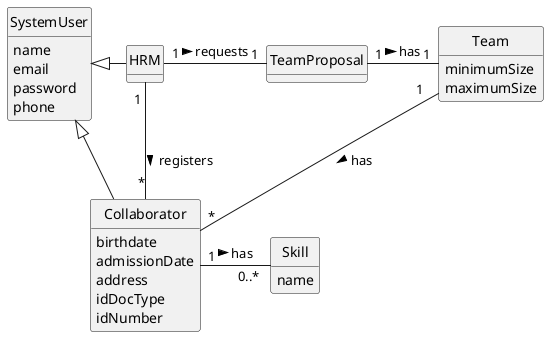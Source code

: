 @startuml
skinparam monochrome true
skinparam packageStyle rectangle
skinparam shadowing false


skinparam classAttributeIconSize 0

hide circle
hide methods

class HRM {

}

class SystemUser {
    name
    email
    password
    phone

}

class Collaborator {
    birthdate
    admissionDate
    address
    idDocType
    idNumber
}

class TeamProposal {
}

class Team {
minimumSize
maximumSize

}

class Skill {
    name
}

HRM "1 " - "*" Collaborator : registers >
HRM "1" - "1" TeamProposal : requests >
TeamProposal "1 " - "1" Team: has >
Team "1  " -- "*" Collaborator: has >
Collaborator "1 " - "0..* " Skill : has >
SystemUser <|- HRM
SystemUser <|-- Collaborator

@enduml
